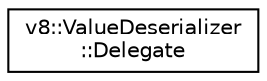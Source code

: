 digraph "Graphical Class Hierarchy"
{
  edge [fontname="Helvetica",fontsize="10",labelfontname="Helvetica",labelfontsize="10"];
  node [fontname="Helvetica",fontsize="10",shape=record];
  rankdir="LR";
  Node1 [label="v8::ValueDeserializer\l::Delegate",height=0.2,width=0.4,color="black", fillcolor="white", style="filled",URL="$classv8_1_1ValueDeserializer_1_1Delegate.html"];
}
